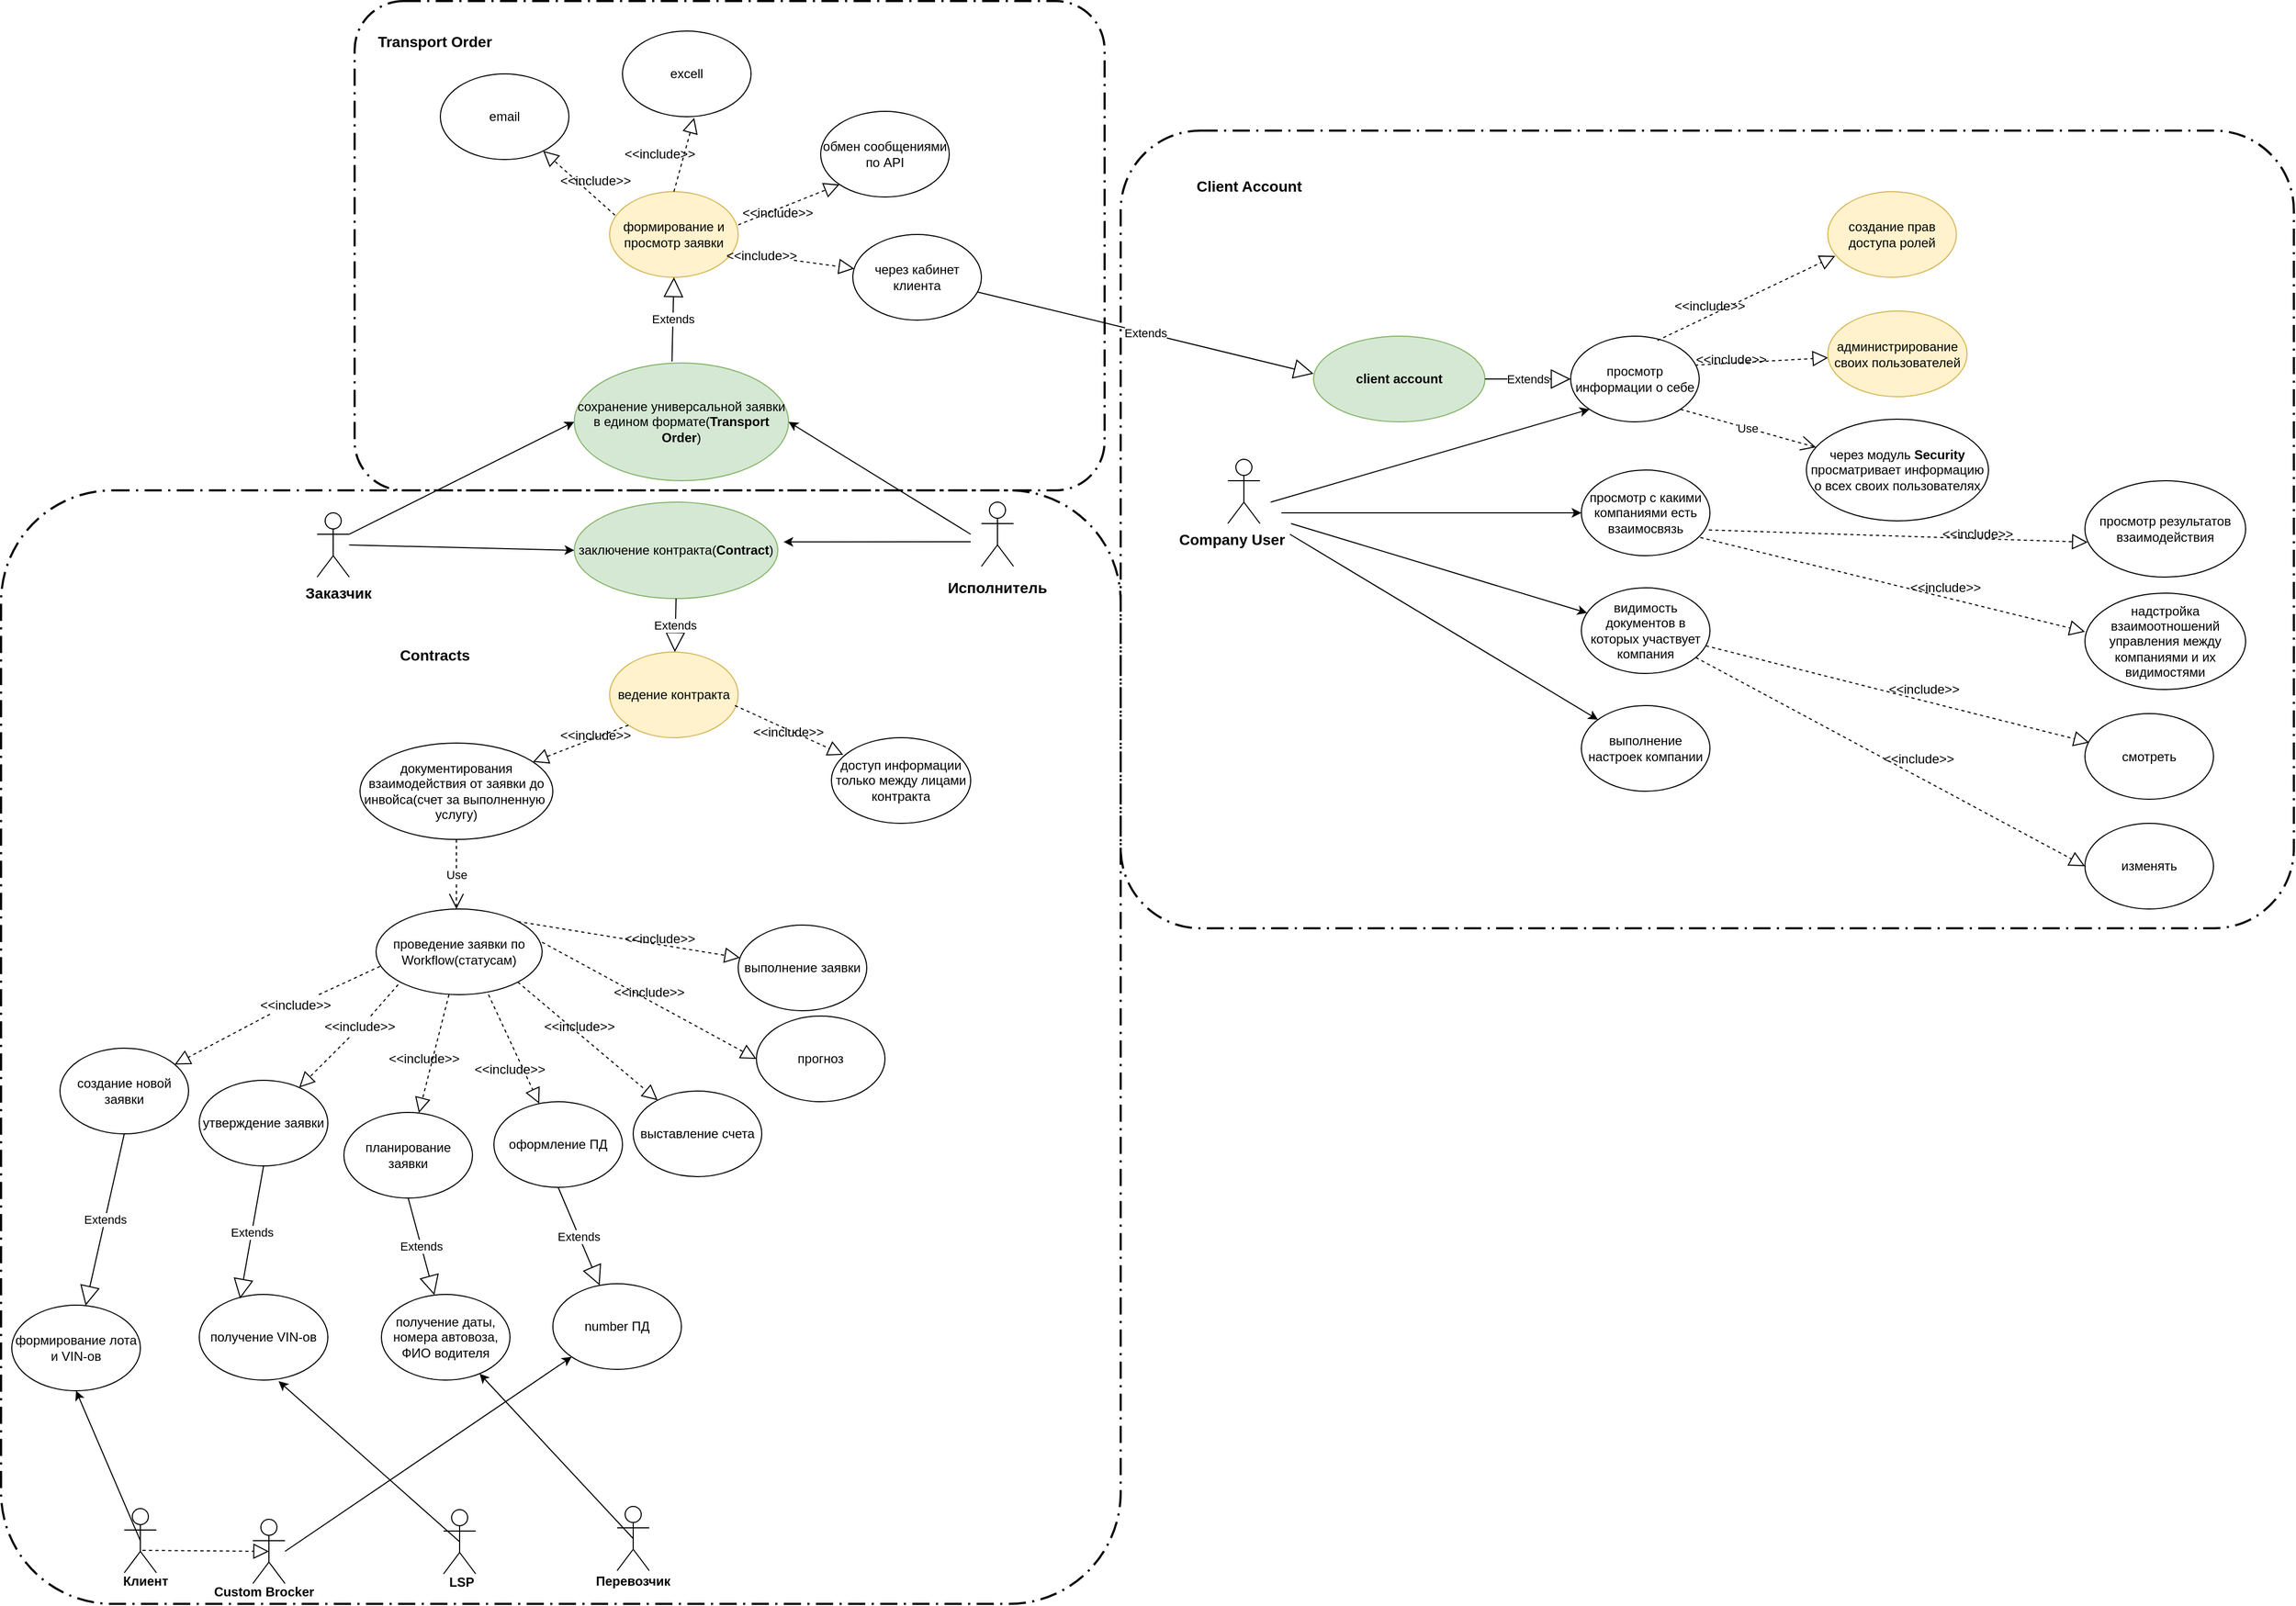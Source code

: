 <mxfile pages="1" version="11.2.8" type="github"><diagram id="C6Fg2NXUSFVUygiS9ZsN" name="Page-1"><mxGraphModel dx="2489" dy="1963" grid="1" gridSize="10" guides="1" tooltips="1" connect="1" arrows="1" fold="1" page="1" pageScale="1" pageWidth="827" pageHeight="1169" math="0" shadow="0"><root><mxCell id="0"/><mxCell id="1" parent="0"/><mxCell id="0U8aigHpky5K89LQjDXN-1" value="Actor" style="shape=umlActor;verticalLabelPosition=bottom;labelBackgroundColor=#ffffff;verticalAlign=top;html=1;outlineConnect=0;noLabel=1;" parent="1" vertex="1"><mxGeometry x="80" y="140" width="30" height="60" as="geometry"/></mxCell><mxCell id="0U8aigHpky5K89LQjDXN-2" value="Actor" style="shape=umlActor;verticalLabelPosition=bottom;labelBackgroundColor=#ffffff;verticalAlign=top;html=1;outlineConnect=0;noLabel=1;" parent="1" vertex="1"><mxGeometry x="700" y="130" width="30" height="60" as="geometry"/></mxCell><mxCell id="0U8aigHpky5K89LQjDXN-4" value="&lt;b&gt;&lt;font style=&quot;font-size: 14px&quot;&gt;Заказчик&lt;/font&gt;&lt;/b&gt;" style="text;html=1;strokeColor=none;fillColor=none;align=center;verticalAlign=middle;whiteSpace=wrap;rounded=0;" parent="1" vertex="1"><mxGeometry x="80" y="205" width="40" height="20" as="geometry"/></mxCell><mxCell id="0U8aigHpky5K89LQjDXN-5" value="&lt;font style=&quot;font-size: 14px&quot;&gt;&lt;b&gt;Исполнитель&lt;/b&gt;&lt;/font&gt;" style="text;html=1;strokeColor=none;fillColor=none;align=center;verticalAlign=middle;whiteSpace=wrap;rounded=0;" parent="1" vertex="1"><mxGeometry x="695" y="200" width="40" height="20" as="geometry"/></mxCell><mxCell id="0U8aigHpky5K89LQjDXN-6" value="заключение контракта(&lt;b&gt;Contract&lt;/b&gt;)" style="ellipse;whiteSpace=wrap;html=1;fillColor=#d5e8d4;strokeColor=#82b366;" parent="1" vertex="1"><mxGeometry x="320" y="130" width="190" height="90" as="geometry"/></mxCell><mxCell id="0U8aigHpky5K89LQjDXN-7" value="" style="endArrow=classic;html=1;entryX=0;entryY=0.5;entryDx=0;entryDy=0;" parent="1" target="0U8aigHpky5K89LQjDXN-6" edge="1"><mxGeometry width="50" height="50" relative="1" as="geometry"><mxPoint x="110" y="170" as="sourcePoint"/><mxPoint x="290" y="150" as="targetPoint"/></mxGeometry></mxCell><mxCell id="0U8aigHpky5K89LQjDXN-8" value="" style="endArrow=classic;html=1;entryX=1.028;entryY=0.413;entryDx=0;entryDy=0;entryPerimeter=0;" parent="1" target="0U8aigHpky5K89LQjDXN-6" edge="1"><mxGeometry width="50" height="50" relative="1" as="geometry"><mxPoint x="690" y="167" as="sourcePoint"/><mxPoint x="580" y="140" as="targetPoint"/></mxGeometry></mxCell><mxCell id="0U8aigHpky5K89LQjDXN-9" value="ведение контракта" style="ellipse;whiteSpace=wrap;html=1;fillColor=#fff2cc;strokeColor=#d6b656;" parent="1" vertex="1"><mxGeometry x="353" y="270" width="120" height="80" as="geometry"/></mxCell><mxCell id="0U8aigHpky5K89LQjDXN-11" value="документирования взаимодействия от заявки до инвойса(счет за выполненную&amp;nbsp; услугу)" style="ellipse;whiteSpace=wrap;html=1;" parent="1" vertex="1"><mxGeometry x="120" y="355" width="180" height="90" as="geometry"/></mxCell><mxCell id="0U8aigHpky5K89LQjDXN-14" value="доступ информации только между лицами контракта" style="ellipse;whiteSpace=wrap;html=1;" parent="1" vertex="1"><mxGeometry x="560" y="350" width="130" height="80" as="geometry"/></mxCell><mxCell id="0U8aigHpky5K89LQjDXN-16" value="" style="endArrow=classic;html=1;exitX=1;exitY=0.333;exitDx=0;exitDy=0;exitPerimeter=0;entryX=0;entryY=0.5;entryDx=0;entryDy=0;" parent="1" source="0U8aigHpky5K89LQjDXN-1" target="0U8aigHpky5K89LQjDXN-17" edge="1"><mxGeometry width="50" height="50" relative="1" as="geometry"><mxPoint x="230" y="100" as="sourcePoint"/><mxPoint x="280" y="50" as="targetPoint"/></mxGeometry></mxCell><mxCell id="0U8aigHpky5K89LQjDXN-17" value="сохранение универсальной заявки в едином формате(&lt;b&gt;Transport Order&lt;/b&gt;)" style="ellipse;whiteSpace=wrap;html=1;fillColor=#d5e8d4;strokeColor=#82b366;" parent="1" vertex="1"><mxGeometry x="320" width="200" height="110" as="geometry"/></mxCell><mxCell id="0U8aigHpky5K89LQjDXN-19" value="" style="endArrow=classic;html=1;entryX=1;entryY=0.5;entryDx=0;entryDy=0;" parent="1" target="0U8aigHpky5K89LQjDXN-17" edge="1"><mxGeometry width="50" height="50" relative="1" as="geometry"><mxPoint x="690" y="160" as="sourcePoint"/><mxPoint x="510" y="80" as="targetPoint"/></mxGeometry></mxCell><mxCell id="0U8aigHpky5K89LQjDXN-21" value="формирование и просмотр заявки" style="ellipse;whiteSpace=wrap;html=1;fillColor=#fff2cc;strokeColor=#d6b656;" parent="1" vertex="1"><mxGeometry x="353" y="-160" width="120" height="80" as="geometry"/></mxCell><mxCell id="0U8aigHpky5K89LQjDXN-25" value="email" style="ellipse;whiteSpace=wrap;html=1;" parent="1" vertex="1"><mxGeometry x="195" y="-270" width="120" height="80" as="geometry"/></mxCell><mxCell id="0U8aigHpky5K89LQjDXN-26" value="excell" style="ellipse;whiteSpace=wrap;html=1;" parent="1" vertex="1"><mxGeometry x="365" y="-310" width="120" height="80" as="geometry"/></mxCell><mxCell id="0U8aigHpky5K89LQjDXN-27" value="обмен сообщениями по API" style="ellipse;whiteSpace=wrap;html=1;" parent="1" vertex="1"><mxGeometry x="550" y="-235" width="120" height="80" as="geometry"/></mxCell><mxCell id="0U8aigHpky5K89LQjDXN-31" value="&amp;lt;&amp;lt;include&amp;gt;&amp;gt;" style="text;html=1;strokeColor=none;fillColor=none;align=center;verticalAlign=middle;whiteSpace=wrap;rounded=0;" parent="1" vertex="1"><mxGeometry x="320" y="-180" width="40" height="20" as="geometry"/></mxCell><mxCell id="0U8aigHpky5K89LQjDXN-32" value="&amp;lt;&amp;lt;include&amp;gt;&amp;gt;" style="text;html=1;strokeColor=none;fillColor=none;align=center;verticalAlign=middle;whiteSpace=wrap;rounded=0;" parent="1" vertex="1"><mxGeometry x="490" y="-150" width="40" height="20" as="geometry"/></mxCell><mxCell id="0U8aigHpky5K89LQjDXN-30" value="&amp;lt;&amp;lt;include&amp;gt;&amp;gt;" style="text;html=1;strokeColor=none;fillColor=none;align=center;verticalAlign=middle;whiteSpace=wrap;rounded=0;" parent="1" vertex="1"><mxGeometry x="380" y="-205" width="40" height="20" as="geometry"/></mxCell><mxCell id="0U8aigHpky5K89LQjDXN-34" value="&amp;lt;&amp;lt;include&amp;gt;&amp;gt;" style="text;html=1;strokeColor=none;fillColor=none;align=center;verticalAlign=middle;whiteSpace=wrap;rounded=0;" parent="1" vertex="1"><mxGeometry x="320" y="337.5" width="40" height="20" as="geometry"/></mxCell><mxCell id="0U8aigHpky5K89LQjDXN-35" value="&amp;lt;&amp;lt;include&amp;gt;&amp;gt;" style="text;html=1;strokeColor=none;fillColor=none;align=center;verticalAlign=middle;whiteSpace=wrap;rounded=0;" parent="1" vertex="1"><mxGeometry x="500" y="335" width="40" height="20" as="geometry"/></mxCell><mxCell id="0U8aigHpky5K89LQjDXN-48" value="&lt;span style=&quot;white-space: normal&quot;&gt;проведение заявки по Workflow(статусам)&lt;/span&gt;" style="ellipse;whiteSpace=wrap;html=1;" parent="1" vertex="1"><mxGeometry x="135" y="510" width="155" height="80" as="geometry"/></mxCell><mxCell id="0U8aigHpky5K89LQjDXN-61" value="Use" style="endArrow=open;endSize=12;dashed=1;html=1;exitX=0.5;exitY=1;exitDx=0;exitDy=0;" parent="1" source="0U8aigHpky5K89LQjDXN-11" edge="1"><mxGeometry width="160" relative="1" as="geometry"><mxPoint x="390" y="690" as="sourcePoint"/><mxPoint x="210" y="510" as="targetPoint"/></mxGeometry></mxCell><mxCell id="0U8aigHpky5K89LQjDXN-69" value="" style="endArrow=block;dashed=1;endFill=0;endSize=12;html=1;exitX=0.975;exitY=0.625;exitDx=0;exitDy=0;exitPerimeter=0;entryX=0.085;entryY=0.2;entryDx=0;entryDy=0;entryPerimeter=0;" parent="1" source="0U8aigHpky5K89LQjDXN-9" target="0U8aigHpky5K89LQjDXN-14" edge="1"><mxGeometry width="160" relative="1" as="geometry"><mxPoint x="450" y="370" as="sourcePoint"/><mxPoint x="550" y="380" as="targetPoint"/></mxGeometry></mxCell><mxCell id="0U8aigHpky5K89LQjDXN-71" value="" style="endArrow=block;dashed=1;endFill=0;endSize=12;html=1;exitX=0;exitY=1;exitDx=0;exitDy=0;" parent="1" source="0U8aigHpky5K89LQjDXN-9" target="0U8aigHpky5K89LQjDXN-11" edge="1"><mxGeometry width="160" relative="1" as="geometry"><mxPoint x="230" y="340" as="sourcePoint"/><mxPoint x="390" y="340" as="targetPoint"/></mxGeometry></mxCell><mxCell id="0U8aigHpky5K89LQjDXN-75" value="Extends" style="endArrow=block;endSize=16;endFill=0;html=1;exitX=0.456;exitY=-0.012;exitDx=0;exitDy=0;exitPerimeter=0;entryX=0.5;entryY=1;entryDx=0;entryDy=0;" parent="1" source="0U8aigHpky5K89LQjDXN-17" target="0U8aigHpky5K89LQjDXN-21" edge="1"><mxGeometry width="160" relative="1" as="geometry"><mxPoint x="430" y="-20" as="sourcePoint"/><mxPoint x="590" y="-20" as="targetPoint"/></mxGeometry></mxCell><mxCell id="0U8aigHpky5K89LQjDXN-76" value="Extends" style="endArrow=block;endSize=16;endFill=0;html=1;exitX=0.5;exitY=1;exitDx=0;exitDy=0;" parent="1" source="0U8aigHpky5K89LQjDXN-6" target="0U8aigHpky5K89LQjDXN-9" edge="1"><mxGeometry width="160" relative="1" as="geometry"><mxPoint x="480" y="250" as="sourcePoint"/><mxPoint x="640" y="250" as="targetPoint"/></mxGeometry></mxCell><mxCell id="0U8aigHpky5K89LQjDXN-77" value="" style="endArrow=block;dashed=1;endFill=0;endSize=12;html=1;exitX=1;exitY=0.388;exitDx=0;exitDy=0;exitPerimeter=0;entryX=0;entryY=1;entryDx=0;entryDy=0;" parent="1" source="0U8aigHpky5K89LQjDXN-21" target="0U8aigHpky5K89LQjDXN-27" edge="1"><mxGeometry width="160" relative="1" as="geometry"><mxPoint x="550" y="-80" as="sourcePoint"/><mxPoint x="710" y="-80" as="targetPoint"/></mxGeometry></mxCell><mxCell id="0U8aigHpky5K89LQjDXN-78" value="" style="endArrow=block;dashed=1;endFill=0;endSize=12;html=1;exitX=0.5;exitY=0;exitDx=0;exitDy=0;entryX=0.558;entryY=1.013;entryDx=0;entryDy=0;entryPerimeter=0;" parent="1" source="0U8aigHpky5K89LQjDXN-21" target="0U8aigHpky5K89LQjDXN-26" edge="1"><mxGeometry width="160" relative="1" as="geometry"><mxPoint x="460" y="-190" as="sourcePoint"/><mxPoint x="620" y="-190" as="targetPoint"/></mxGeometry></mxCell><mxCell id="0U8aigHpky5K89LQjDXN-84" value="планирование заявки" style="ellipse;whiteSpace=wrap;html=1;" parent="1" vertex="1"><mxGeometry x="105" y="700" width="120" height="80" as="geometry"/></mxCell><mxCell id="0U8aigHpky5K89LQjDXN-86" value="утверждение заявки" style="ellipse;whiteSpace=wrap;html=1;" parent="1" vertex="1"><mxGeometry x="-30" y="670" width="120" height="80" as="geometry"/></mxCell><mxCell id="0U8aigHpky5K89LQjDXN-87" value="оформление ПД" style="ellipse;whiteSpace=wrap;html=1;" parent="1" vertex="1"><mxGeometry x="245" y="690" width="120" height="80" as="geometry"/></mxCell><mxCell id="0U8aigHpky5K89LQjDXN-90" value="создание новой заявки" style="ellipse;whiteSpace=wrap;html=1;" parent="1" vertex="1"><mxGeometry x="-160" y="640" width="120" height="80" as="geometry"/></mxCell><mxCell id="0U8aigHpky5K89LQjDXN-92" value="выполнение заявки" style="ellipse;whiteSpace=wrap;html=1;" parent="1" vertex="1"><mxGeometry x="473" y="525" width="120" height="80" as="geometry"/></mxCell><mxCell id="0U8aigHpky5K89LQjDXN-94" value="Actor" style="shape=umlActor;verticalLabelPosition=bottom;labelBackgroundColor=#ffffff;verticalAlign=top;html=1;noLabel=1;" parent="1" vertex="1"><mxGeometry x="-100" y="1070" width="30" height="60" as="geometry"/></mxCell><mxCell id="0U8aigHpky5K89LQjDXN-95" value="Actor" style="shape=umlActor;verticalLabelPosition=bottom;labelBackgroundColor=#ffffff;verticalAlign=top;html=1;noLabel=1;" parent="1" vertex="1"><mxGeometry x="198" y="1071" width="30" height="60" as="geometry"/></mxCell><mxCell id="0U8aigHpky5K89LQjDXN-96" value="Actor" style="shape=umlActor;verticalLabelPosition=bottom;labelBackgroundColor=#ffffff;verticalAlign=top;html=1;noLabel=1;" parent="1" vertex="1"><mxGeometry x="360" y="1068" width="30" height="60" as="geometry"/></mxCell><mxCell id="0U8aigHpky5K89LQjDXN-97" value="&lt;b&gt;Клиент&lt;/b&gt;" style="text;html=1;strokeColor=none;fillColor=none;align=center;verticalAlign=middle;whiteSpace=wrap;rounded=0;" parent="1" vertex="1"><mxGeometry x="-130" y="1128" width="100" height="20" as="geometry"/></mxCell><mxCell id="0U8aigHpky5K89LQjDXN-98" value="&lt;b&gt;LSP&lt;/b&gt;" style="text;html=1;strokeColor=none;fillColor=none;align=center;verticalAlign=middle;whiteSpace=wrap;rounded=0;" parent="1" vertex="1"><mxGeometry x="190" y="1129" width="50" height="20" as="geometry"/></mxCell><mxCell id="0U8aigHpky5K89LQjDXN-99" value="&lt;b&gt;Перевозчик&lt;/b&gt;" style="text;html=1;strokeColor=none;fillColor=none;align=center;verticalAlign=middle;whiteSpace=wrap;rounded=0;" parent="1" vertex="1"><mxGeometry x="340" y="1128" width="70" height="20" as="geometry"/></mxCell><mxCell id="0U8aigHpky5K89LQjDXN-101" value="формирование лота и VIN-ов" style="ellipse;whiteSpace=wrap;html=1;" parent="1" vertex="1"><mxGeometry x="-205" y="880" width="120" height="80" as="geometry"/></mxCell><mxCell id="0U8aigHpky5K89LQjDXN-102" value="Extends" style="endArrow=block;endSize=16;endFill=0;html=1;exitX=0.5;exitY=1;exitDx=0;exitDy=0;" parent="1" source="0U8aigHpky5K89LQjDXN-90" target="0U8aigHpky5K89LQjDXN-101" edge="1"><mxGeometry width="160" relative="1" as="geometry"><mxPoint x="-180" y="900" as="sourcePoint"/><mxPoint x="-20" y="900" as="targetPoint"/></mxGeometry></mxCell><mxCell id="0U8aigHpky5K89LQjDXN-106" value="" style="endArrow=classic;html=1;entryX=0.5;entryY=1;entryDx=0;entryDy=0;exitX=0.5;exitY=0.5;exitDx=0;exitDy=0;exitPerimeter=0;" parent="1" source="0U8aigHpky5K89LQjDXN-94" target="0U8aigHpky5K89LQjDXN-101" edge="1"><mxGeometry width="50" height="50" relative="1" as="geometry"><mxPoint x="-100" y="1160" as="sourcePoint"/><mxPoint x="-150" y="1110" as="targetPoint"/></mxGeometry></mxCell><mxCell id="0U8aigHpky5K89LQjDXN-111" value="получение VIN-ов" style="ellipse;whiteSpace=wrap;html=1;" parent="1" vertex="1"><mxGeometry x="-30" y="870" width="120" height="80" as="geometry"/></mxCell><mxCell id="0U8aigHpky5K89LQjDXN-112" value="" style="endArrow=classic;html=1;entryX=0.617;entryY=1.013;entryDx=0;entryDy=0;entryPerimeter=0;exitX=0.5;exitY=0.5;exitDx=0;exitDy=0;exitPerimeter=0;" parent="1" source="0U8aigHpky5K89LQjDXN-95" target="0U8aigHpky5K89LQjDXN-111" edge="1"><mxGeometry width="50" height="50" relative="1" as="geometry"><mxPoint x="160" y="1130" as="sourcePoint"/><mxPoint x="50" y="1080" as="targetPoint"/></mxGeometry></mxCell><mxCell id="0U8aigHpky5K89LQjDXN-113" value="Extends" style="endArrow=block;endSize=16;endFill=0;html=1;exitX=0.5;exitY=1;exitDx=0;exitDy=0;entryX=0.317;entryY=0.05;entryDx=0;entryDy=0;entryPerimeter=0;" parent="1" source="0U8aigHpky5K89LQjDXN-86" target="0U8aigHpky5K89LQjDXN-111" edge="1"><mxGeometry width="160" relative="1" as="geometry"><mxPoint x="270" y="960" as="sourcePoint"/><mxPoint x="266.258" y="1079.009" as="targetPoint"/></mxGeometry></mxCell><mxCell id="0U8aigHpky5K89LQjDXN-114" value="получение даты, номера автовоза, ФИО водителя" style="ellipse;whiteSpace=wrap;html=1;" parent="1" vertex="1"><mxGeometry x="140" y="870" width="120" height="80" as="geometry"/></mxCell><mxCell id="0U8aigHpky5K89LQjDXN-115" value="Extends" style="endArrow=block;endSize=16;endFill=0;html=1;exitX=0.5;exitY=1;exitDx=0;exitDy=0;" parent="1" source="0U8aigHpky5K89LQjDXN-84" target="0U8aigHpky5K89LQjDXN-114" edge="1"><mxGeometry width="160" relative="1" as="geometry"><mxPoint x="150" y="910" as="sourcePoint"/><mxPoint x="310" y="910" as="targetPoint"/></mxGeometry></mxCell><mxCell id="0U8aigHpky5K89LQjDXN-116" value="" style="endArrow=classic;html=1;exitX=0.5;exitY=0.5;exitDx=0;exitDy=0;exitPerimeter=0;" parent="1" source="0U8aigHpky5K89LQjDXN-96" target="0U8aigHpky5K89LQjDXN-114" edge="1"><mxGeometry width="50" height="50" relative="1" as="geometry"><mxPoint x="350" y="1170" as="sourcePoint"/><mxPoint x="290" y="1110" as="targetPoint"/></mxGeometry></mxCell><mxCell id="0U8aigHpky5K89LQjDXN-117" value="Actor" style="shape=umlActor;verticalLabelPosition=bottom;labelBackgroundColor=#ffffff;verticalAlign=top;html=1;noLabel=1;" parent="1" vertex="1"><mxGeometry x="20" y="1080" width="30" height="60" as="geometry"/></mxCell><mxCell id="0U8aigHpky5K89LQjDXN-136" value="&lt;b&gt;Custom Brocker&lt;/b&gt;" style="text;html=1;strokeColor=none;fillColor=none;align=center;verticalAlign=middle;whiteSpace=wrap;rounded=0;" parent="1" vertex="1"><mxGeometry x="-23.5" y="1138" width="107" height="20" as="geometry"/></mxCell><mxCell id="0U8aigHpky5K89LQjDXN-137" value="number ПД" style="ellipse;whiteSpace=wrap;html=1;" parent="1" vertex="1"><mxGeometry x="300" y="860" width="120" height="80" as="geometry"/></mxCell><mxCell id="0U8aigHpky5K89LQjDXN-138" value="Extends" style="endArrow=block;endSize=16;endFill=0;html=1;exitX=0.5;exitY=1;exitDx=0;exitDy=0;" parent="1" source="0U8aigHpky5K89LQjDXN-87" target="0U8aigHpky5K89LQjDXN-137" edge="1"><mxGeometry width="160" relative="1" as="geometry"><mxPoint x="145" y="840" as="sourcePoint"/><mxPoint x="201.026" y="952.053" as="targetPoint"/></mxGeometry></mxCell><mxCell id="0U8aigHpky5K89LQjDXN-139" value="" style="endArrow=classic;html=1;entryX=0;entryY=1;entryDx=0;entryDy=0;" parent="1" target="0U8aigHpky5K89LQjDXN-137" edge="1"><mxGeometry width="50" height="50" relative="1" as="geometry"><mxPoint x="50" y="1110" as="sourcePoint"/><mxPoint x="320" y="1010" as="targetPoint"/></mxGeometry></mxCell><mxCell id="0U8aigHpky5K89LQjDXN-140" value="" style="endArrow=block;dashed=1;endFill=0;endSize=12;html=1;exitX=0.2;exitY=0.913;exitDx=0;exitDy=0;exitPerimeter=0;" parent="1" source="0U8aigHpky5K89LQjDXN-149" target="0U8aigHpky5K89LQjDXN-90" edge="1"><mxGeometry width="160" relative="1" as="geometry"><mxPoint x="10" y="680" as="sourcePoint"/><mxPoint x="170" y="680" as="targetPoint"/></mxGeometry></mxCell><mxCell id="0U8aigHpky5K89LQjDXN-141" value="" style="endArrow=block;dashed=1;endFill=0;endSize=12;html=1;" parent="1" source="0U8aigHpky5K89LQjDXN-148" target="0U8aigHpky5K89LQjDXN-86" edge="1"><mxGeometry width="160" relative="1" as="geometry"><mxPoint x="30" y="700" as="sourcePoint"/><mxPoint x="190" y="700" as="targetPoint"/></mxGeometry></mxCell><mxCell id="0U8aigHpky5K89LQjDXN-142" value="" style="endArrow=block;dashed=1;endFill=0;endSize=12;html=1;exitX=0.439;exitY=1;exitDx=0;exitDy=0;exitPerimeter=0;" parent="1" source="0U8aigHpky5K89LQjDXN-48" target="0U8aigHpky5K89LQjDXN-84" edge="1"><mxGeometry width="160" relative="1" as="geometry"><mxPoint x="180" y="710" as="sourcePoint"/><mxPoint x="340" y="710" as="targetPoint"/></mxGeometry></mxCell><mxCell id="0U8aigHpky5K89LQjDXN-143" value="" style="endArrow=block;dashed=1;endFill=0;endSize=12;html=1;exitX=0.677;exitY=1;exitDx=0;exitDy=0;exitPerimeter=0;" parent="1" source="0U8aigHpky5K89LQjDXN-48" target="0U8aigHpky5K89LQjDXN-87" edge="1"><mxGeometry width="160" relative="1" as="geometry"><mxPoint x="220" y="710" as="sourcePoint"/><mxPoint x="380" y="710" as="targetPoint"/></mxGeometry></mxCell><mxCell id="0U8aigHpky5K89LQjDXN-144" value="" style="endArrow=block;dashed=1;endFill=0;endSize=12;html=1;exitX=1;exitY=0;exitDx=0;exitDy=0;" parent="1" source="0U8aigHpky5K89LQjDXN-48" target="0U8aigHpky5K89LQjDXN-92" edge="1"><mxGeometry width="160" relative="1" as="geometry"><mxPoint x="310" y="710" as="sourcePoint"/><mxPoint x="470" y="710" as="targetPoint"/></mxGeometry></mxCell><mxCell id="0U8aigHpky5K89LQjDXN-145" value="&amp;lt;&amp;lt;include&amp;gt;&amp;gt;" style="text;html=1;strokeColor=none;fillColor=none;align=center;verticalAlign=middle;whiteSpace=wrap;rounded=0;" parent="1" vertex="1"><mxGeometry x="160" y="640" width="40" height="20" as="geometry"/></mxCell><mxCell id="0U8aigHpky5K89LQjDXN-147" value="&amp;lt;&amp;lt;include&amp;gt;&amp;gt;" style="text;html=1;strokeColor=none;fillColor=none;align=center;verticalAlign=middle;whiteSpace=wrap;rounded=0;" parent="1" vertex="1"><mxGeometry x="305" y="610" width="40" height="20" as="geometry"/></mxCell><mxCell id="0U8aigHpky5K89LQjDXN-151" value="" style="endArrow=block;dashed=1;endFill=0;endSize=12;html=1;exitX=0.042;exitY=0.275;exitDx=0;exitDy=0;entryX=0.8;entryY=0.9;entryDx=0;entryDy=0;entryPerimeter=0;exitPerimeter=0;" parent="1" source="0U8aigHpky5K89LQjDXN-21" target="0U8aigHpky5K89LQjDXN-25" edge="1"><mxGeometry width="160" relative="1" as="geometry"><mxPoint x="220" y="-90" as="sourcePoint"/><mxPoint x="238.96" y="-158.96" as="targetPoint"/></mxGeometry></mxCell><mxCell id="EOPdCmbUBt__XyWSiRzv-1" value="" style="rounded=1;arcSize=10;dashed=1;strokeColor=#000000;fillColor=none;gradientColor=none;dashPattern=8 3 1 3;strokeWidth=2;" parent="1" vertex="1"><mxGeometry x="115" y="-338" width="700" height="457" as="geometry"/></mxCell><mxCell id="EOPdCmbUBt__XyWSiRzv-2" value="через кабинет клиента" style="ellipse;whiteSpace=wrap;html=1;" parent="1" vertex="1"><mxGeometry x="580" y="-120" width="120" height="80" as="geometry"/></mxCell><mxCell id="EOPdCmbUBt__XyWSiRzv-4" value="" style="endArrow=block;dashed=1;endFill=0;endSize=12;html=1;" parent="1" source="EOPdCmbUBt__XyWSiRzv-9" target="EOPdCmbUBt__XyWSiRzv-2" edge="1"><mxGeometry width="160" relative="1" as="geometry"><mxPoint x="310" y="-110" as="sourcePoint"/><mxPoint x="242.96" y="-170" as="targetPoint"/></mxGeometry></mxCell><mxCell id="EOPdCmbUBt__XyWSiRzv-12" style="edgeStyle=orthogonalEdgeStyle;rounded=0;orthogonalLoop=1;jettySize=auto;html=1;exitX=0.5;exitY=1;exitDx=0;exitDy=0;" parent="1" edge="1"><mxGeometry relative="1" as="geometry"><mxPoint x="295" y="-103" as="sourcePoint"/><mxPoint x="295" y="-103" as="targetPoint"/></mxGeometry></mxCell><mxCell id="EOPdCmbUBt__XyWSiRzv-16" style="edgeStyle=orthogonalEdgeStyle;rounded=0;orthogonalLoop=1;jettySize=auto;html=1;exitX=0.5;exitY=1;exitDx=0;exitDy=0;" parent="1" source="EOPdCmbUBt__XyWSiRzv-9" target="EOPdCmbUBt__XyWSiRzv-9" edge="1"><mxGeometry relative="1" as="geometry"/></mxCell><mxCell id="EOPdCmbUBt__XyWSiRzv-9" value="&amp;lt;&amp;lt;include&amp;gt;&amp;gt;" style="text;html=1;strokeColor=none;fillColor=none;align=center;verticalAlign=middle;whiteSpace=wrap;rounded=0;" parent="1" vertex="1"><mxGeometry x="465" y="-110" width="60" height="20" as="geometry"/></mxCell><mxCell id="EOPdCmbUBt__XyWSiRzv-22" value="Extends" style="endArrow=block;endSize=16;endFill=0;html=1;" parent="1" source="EOPdCmbUBt__XyWSiRzv-2" edge="1"><mxGeometry width="160" relative="1" as="geometry"><mxPoint x="860" y="-30" as="sourcePoint"/><mxPoint x="1010" y="10" as="targetPoint"/></mxGeometry></mxCell><mxCell id="EOPdCmbUBt__XyWSiRzv-23" value="&lt;b&gt;&lt;font style=&quot;font-size: 14px&quot;&gt;Transport Order&lt;/font&gt;&lt;/b&gt;" style="text;html=1;strokeColor=none;fillColor=none;align=center;verticalAlign=middle;whiteSpace=wrap;rounded=0;" parent="1" vertex="1"><mxGeometry x="120" y="-310" width="140" height="20" as="geometry"/></mxCell><mxCell id="EOPdCmbUBt__XyWSiRzv-27" style="edgeStyle=orthogonalEdgeStyle;rounded=0;orthogonalLoop=1;jettySize=auto;html=1;exitX=0.5;exitY=1;exitDx=0;exitDy=0;" parent="1" edge="1"><mxGeometry relative="1" as="geometry"><mxPoint x="100" y="226" as="sourcePoint"/><mxPoint x="100" y="226" as="targetPoint"/></mxGeometry></mxCell><mxCell id="EOPdCmbUBt__XyWSiRzv-30" value="&lt;b&gt;&lt;font style=&quot;font-size: 12px&quot;&gt;client account&lt;/font&gt;&lt;/b&gt;" style="ellipse;whiteSpace=wrap;html=1;fillColor=#d5e8d4;strokeColor=#82b366;" parent="1" vertex="1"><mxGeometry x="1010" y="-25" width="160" height="80" as="geometry"/></mxCell><mxCell id="EOPdCmbUBt__XyWSiRzv-31" value="Actor" style="shape=umlActor;verticalLabelPosition=bottom;labelBackgroundColor=#ffffff;verticalAlign=top;html=1;outlineConnect=0;noLabel=1;" parent="1" vertex="1"><mxGeometry x="930" y="90" width="30" height="60" as="geometry"/></mxCell><mxCell id="EOPdCmbUBt__XyWSiRzv-32" value="&lt;b&gt;&lt;font style=&quot;font-size: 14px&quot;&gt;Company User&lt;/font&gt;&lt;/b&gt;" style="text;html=1;strokeColor=none;fillColor=none;align=center;verticalAlign=middle;whiteSpace=wrap;rounded=0;" parent="1" vertex="1"><mxGeometry x="880" y="155" width="108" height="20" as="geometry"/></mxCell><mxCell id="EOPdCmbUBt__XyWSiRzv-34" value="" style="endArrow=classic;html=1;entryX=0;entryY=1;entryDx=0;entryDy=0;" parent="1" target="EOPdCmbUBt__XyWSiRzv-35" edge="1"><mxGeometry width="50" height="50" relative="1" as="geometry"><mxPoint x="970" y="130" as="sourcePoint"/><mxPoint x="1180" y="100" as="targetPoint"/></mxGeometry></mxCell><mxCell id="EOPdCmbUBt__XyWSiRzv-35" value="просмотр информации о себе" style="ellipse;whiteSpace=wrap;html=1;" parent="1" vertex="1"><mxGeometry x="1250" y="-25" width="120" height="80" as="geometry"/></mxCell><mxCell id="EOPdCmbUBt__XyWSiRzv-36" value="Extends" style="endArrow=block;endSize=16;endFill=0;html=1;exitX=1;exitY=0.5;exitDx=0;exitDy=0;" parent="1" source="EOPdCmbUBt__XyWSiRzv-30" target="EOPdCmbUBt__XyWSiRzv-35" edge="1"><mxGeometry width="160" relative="1" as="geometry"><mxPoint x="1050" y="-130" as="sourcePoint"/><mxPoint x="1363.635" y="-53.71" as="targetPoint"/></mxGeometry></mxCell><mxCell id="EOPdCmbUBt__XyWSiRzv-37" value="" style="endArrow=classic;html=1;" parent="1" target="EOPdCmbUBt__XyWSiRzv-38" edge="1"><mxGeometry width="50" height="50" relative="1" as="geometry"><mxPoint x="980" y="140" as="sourcePoint"/><mxPoint x="1190" y="150" as="targetPoint"/></mxGeometry></mxCell><mxCell id="EOPdCmbUBt__XyWSiRzv-38" value="просмотр с какими компаниями есть взаимосвязь" style="ellipse;whiteSpace=wrap;html=1;" parent="1" vertex="1"><mxGeometry x="1260" y="100" width="120" height="80" as="geometry"/></mxCell><mxCell id="EOPdCmbUBt__XyWSiRzv-39" value="видимость документов в которых участвует компания" style="ellipse;whiteSpace=wrap;html=1;" parent="1" vertex="1"><mxGeometry x="1260" y="210" width="120" height="80" as="geometry"/></mxCell><mxCell id="EOPdCmbUBt__XyWSiRzv-40" value="" style="endArrow=classic;html=1;" parent="1" target="EOPdCmbUBt__XyWSiRzv-39" edge="1"><mxGeometry width="50" height="50" relative="1" as="geometry"><mxPoint x="989" y="150" as="sourcePoint"/><mxPoint x="1150" y="220" as="targetPoint"/></mxGeometry></mxCell><mxCell id="EOPdCmbUBt__XyWSiRzv-41" value="выполнение настроек компании" style="ellipse;whiteSpace=wrap;html=1;" parent="1" vertex="1"><mxGeometry x="1260" y="320" width="120" height="80" as="geometry"/></mxCell><mxCell id="EOPdCmbUBt__XyWSiRzv-42" value="" style="endArrow=classic;html=1;exitX=1;exitY=0.25;exitDx=0;exitDy=0;" parent="1" source="EOPdCmbUBt__XyWSiRzv-32" target="EOPdCmbUBt__XyWSiRzv-41" edge="1"><mxGeometry width="50" height="50" relative="1" as="geometry"><mxPoint x="1110" y="330" as="sourcePoint"/><mxPoint x="1160" y="280" as="targetPoint"/></mxGeometry></mxCell><mxCell id="EOPdCmbUBt__XyWSiRzv-43" value="" style="endArrow=block;dashed=1;endFill=0;endSize=12;html=1;exitX=0.675;exitY=0.05;exitDx=0;exitDy=0;entryX=0.058;entryY=0.75;entryDx=0;entryDy=0;entryPerimeter=0;exitPerimeter=0;" parent="1" source="EOPdCmbUBt__XyWSiRzv-35" target="EOPdCmbUBt__XyWSiRzv-46" edge="1"><mxGeometry width="160" relative="1" as="geometry"><mxPoint x="1390" y="-90" as="sourcePoint"/><mxPoint x="1440" y="-90" as="targetPoint"/></mxGeometry></mxCell><mxCell id="EOPdCmbUBt__XyWSiRzv-44" value="" style="endArrow=block;dashed=1;endFill=0;endSize=12;html=1;exitX=0.967;exitY=0.338;exitDx=0;exitDy=0;exitPerimeter=0;" parent="1" source="EOPdCmbUBt__XyWSiRzv-35" target="EOPdCmbUBt__XyWSiRzv-49" edge="1"><mxGeometry width="160" relative="1" as="geometry"><mxPoint x="1460" y="-20" as="sourcePoint"/><mxPoint x="1500" y="-10" as="targetPoint"/></mxGeometry></mxCell><mxCell id="EOPdCmbUBt__XyWSiRzv-46" value="создание прав доступа ролей" style="ellipse;whiteSpace=wrap;html=1;fillColor=#fff2cc;strokeColor=#d6b656;" parent="1" vertex="1"><mxGeometry x="1490" y="-160" width="120" height="80" as="geometry"/></mxCell><mxCell id="EOPdCmbUBt__XyWSiRzv-49" value="администрирование своих пользователей" style="ellipse;whiteSpace=wrap;html=1;fillColor=#fff2cc;strokeColor=#d6b656;" parent="1" vertex="1"><mxGeometry x="1490" y="-48.5" width="130" height="80" as="geometry"/></mxCell><mxCell id="EOPdCmbUBt__XyWSiRzv-50" value="через модуль &lt;b&gt;Security &lt;/b&gt;просматривает информацию о всех своих пользователях" style="ellipse;whiteSpace=wrap;html=1;" parent="1" vertex="1"><mxGeometry x="1470" y="52.5" width="170" height="95" as="geometry"/></mxCell><mxCell id="EOPdCmbUBt__XyWSiRzv-51" value="&amp;lt;&amp;lt;include&amp;gt;&amp;gt;" style="text;html=1;strokeColor=none;fillColor=none;align=center;verticalAlign=middle;whiteSpace=wrap;rounded=0;" parent="1" vertex="1"><mxGeometry x="1360" y="-63.5" width="40" height="20" as="geometry"/></mxCell><mxCell id="EOPdCmbUBt__XyWSiRzv-52" value="&amp;lt;&amp;lt;include&amp;gt;&amp;gt;" style="text;html=1;strokeColor=none;fillColor=none;align=center;verticalAlign=middle;whiteSpace=wrap;rounded=0;" parent="1" vertex="1"><mxGeometry x="1380" y="-13.5" width="40" height="20" as="geometry"/></mxCell><mxCell id="EOPdCmbUBt__XyWSiRzv-58" value="Use" style="endArrow=open;endSize=12;dashed=1;html=1;exitX=1;exitY=1;exitDx=0;exitDy=0;" parent="1" source="EOPdCmbUBt__XyWSiRzv-35" target="EOPdCmbUBt__XyWSiRzv-50" edge="1"><mxGeometry width="160" relative="1" as="geometry"><mxPoint x="1400" y="70" as="sourcePoint"/><mxPoint x="1560" y="70" as="targetPoint"/></mxGeometry></mxCell><mxCell id="EOPdCmbUBt__XyWSiRzv-60" value="" style="endArrow=block;dashed=1;endFill=0;endSize=12;html=1;exitX=0.992;exitY=0.7;exitDx=0;exitDy=0;exitPerimeter=0;entryX=0.017;entryY=0.638;entryDx=0;entryDy=0;entryPerimeter=0;" parent="1" source="EOPdCmbUBt__XyWSiRzv-38" target="EOPdCmbUBt__XyWSiRzv-62" edge="1"><mxGeometry width="160" relative="1" as="geometry"><mxPoint x="1480" y="220" as="sourcePoint"/><mxPoint x="1700" y="180" as="targetPoint"/></mxGeometry></mxCell><mxCell id="EOPdCmbUBt__XyWSiRzv-61" value="" style="endArrow=block;dashed=1;endFill=0;endSize=12;html=1;exitX=0.925;exitY=0.788;exitDx=0;exitDy=0;exitPerimeter=0;entryX=0;entryY=0.4;entryDx=0;entryDy=0;entryPerimeter=0;" parent="1" source="EOPdCmbUBt__XyWSiRzv-38" target="EOPdCmbUBt__XyWSiRzv-63" edge="1"><mxGeometry width="160" relative="1" as="geometry"><mxPoint x="1570" y="270" as="sourcePoint"/><mxPoint x="1690" y="240" as="targetPoint"/></mxGeometry></mxCell><mxCell id="EOPdCmbUBt__XyWSiRzv-62" value="просмотр результатов взаимодействия" style="ellipse;whiteSpace=wrap;html=1;" parent="1" vertex="1"><mxGeometry x="1730" y="110" width="150" height="90" as="geometry"/></mxCell><mxCell id="EOPdCmbUBt__XyWSiRzv-63" value="надстройка взаимоотношений управления между компаниями и их видимостями" style="ellipse;whiteSpace=wrap;html=1;" parent="1" vertex="1"><mxGeometry x="1730" y="215" width="150" height="90" as="geometry"/></mxCell><mxCell id="EOPdCmbUBt__XyWSiRzv-64" value="&amp;lt;&amp;lt;include&amp;gt;&amp;gt;" style="text;html=1;strokeColor=none;fillColor=none;align=center;verticalAlign=middle;whiteSpace=wrap;rounded=0;" parent="1" vertex="1"><mxGeometry x="1610" y="150" width="40" height="20" as="geometry"/></mxCell><mxCell id="EOPdCmbUBt__XyWSiRzv-66" value="&amp;lt;&amp;lt;include&amp;gt;&amp;gt;" style="text;html=1;strokeColor=none;fillColor=none;align=center;verticalAlign=middle;whiteSpace=wrap;rounded=0;" parent="1" vertex="1"><mxGeometry x="1580" y="200" width="40" height="20" as="geometry"/></mxCell><mxCell id="EOPdCmbUBt__XyWSiRzv-71" value="" style="endArrow=block;dashed=1;endFill=0;endSize=12;html=1;entryX=0.033;entryY=0.338;entryDx=0;entryDy=0;entryPerimeter=0;" parent="1" source="EOPdCmbUBt__XyWSiRzv-39" target="EOPdCmbUBt__XyWSiRzv-73" edge="1"><mxGeometry width="160" relative="1" as="geometry"><mxPoint x="1480" y="310" as="sourcePoint"/><mxPoint x="1750" y="360" as="targetPoint"/></mxGeometry></mxCell><mxCell id="EOPdCmbUBt__XyWSiRzv-72" value="" style="endArrow=block;dashed=1;endFill=0;endSize=12;html=1;entryX=0;entryY=0.5;entryDx=0;entryDy=0;" parent="1" source="EOPdCmbUBt__XyWSiRzv-39" target="EOPdCmbUBt__XyWSiRzv-74" edge="1"><mxGeometry width="160" relative="1" as="geometry"><mxPoint x="1380" y="280" as="sourcePoint"/><mxPoint x="1690" y="440" as="targetPoint"/></mxGeometry></mxCell><mxCell id="EOPdCmbUBt__XyWSiRzv-73" value="смотреть" style="ellipse;whiteSpace=wrap;html=1;" parent="1" vertex="1"><mxGeometry x="1730" y="327.5" width="120" height="80" as="geometry"/></mxCell><mxCell id="EOPdCmbUBt__XyWSiRzv-74" value="изменять" style="ellipse;whiteSpace=wrap;html=1;" parent="1" vertex="1"><mxGeometry x="1730" y="430" width="120" height="80" as="geometry"/></mxCell><mxCell id="EOPdCmbUBt__XyWSiRzv-75" value="&amp;lt;&amp;lt;include&amp;gt;&amp;gt;" style="text;html=1;strokeColor=none;fillColor=none;align=center;verticalAlign=middle;whiteSpace=wrap;rounded=0;" parent="1" vertex="1"><mxGeometry x="1560" y="295" width="40" height="20" as="geometry"/></mxCell><mxCell id="EOPdCmbUBt__XyWSiRzv-77" value="&amp;lt;&amp;lt;include&amp;gt;&amp;gt;" style="text;html=1;strokeColor=none;fillColor=none;align=center;verticalAlign=middle;whiteSpace=wrap;rounded=0;" parent="1" vertex="1"><mxGeometry x="1555" y="360" width="40" height="20" as="geometry"/></mxCell><mxCell id="EOPdCmbUBt__XyWSiRzv-78" value="" style="rounded=1;arcSize=10;dashed=1;strokeColor=#000000;fillColor=none;gradientColor=none;dashPattern=8 3 1 3;strokeWidth=2;" parent="1" vertex="1"><mxGeometry x="830" y="-217" width="1095" height="745" as="geometry"/></mxCell><mxCell id="EOPdCmbUBt__XyWSiRzv-79" value="&lt;b&gt;&lt;font style=&quot;font-size: 14px&quot;&gt;Client Account&lt;/font&gt;&lt;/b&gt;" style="text;html=1;strokeColor=none;fillColor=none;align=center;verticalAlign=middle;whiteSpace=wrap;rounded=0;" parent="1" vertex="1"><mxGeometry x="880" y="-175" width="140" height="20" as="geometry"/></mxCell><mxCell id="gSJq7Nj-WdKcOniv4EEG-5" value="&lt;b&gt;&lt;font style=&quot;font-size: 14px&quot;&gt;Contracts&lt;/font&gt;&lt;/b&gt;" style="text;html=1;strokeColor=none;fillColor=none;align=center;verticalAlign=middle;whiteSpace=wrap;rounded=0;" parent="1" vertex="1"><mxGeometry x="90" y="250" width="200" height="45" as="geometry"/></mxCell><mxCell id="0U8aigHpky5K89LQjDXN-146" value="&amp;lt;&amp;lt;include&amp;gt;&amp;gt;" style="text;html=1;strokeColor=none;fillColor=none;align=center;verticalAlign=middle;whiteSpace=wrap;rounded=0;" parent="1" vertex="1"><mxGeometry x="240" y="650" width="40" height="20" as="geometry"/></mxCell><mxCell id="0U8aigHpky5K89LQjDXN-149" value="&amp;lt;&amp;lt;include&amp;gt;&amp;gt;" style="text;html=1;strokeColor=none;fillColor=none;align=center;verticalAlign=middle;whiteSpace=wrap;rounded=0;" parent="1" vertex="1"><mxGeometry x="20" y="590" width="80" height="20" as="geometry"/></mxCell><mxCell id="gSJq7Nj-WdKcOniv4EEG-22" value="" style="endArrow=none;dashed=1;html=1;entryX=0.032;entryY=0.663;entryDx=0;entryDy=0;entryPerimeter=0;" parent="1" source="0U8aigHpky5K89LQjDXN-149" target="0U8aigHpky5K89LQjDXN-48" edge="1"><mxGeometry width="50" height="50" relative="1" as="geometry"><mxPoint x="40" y="580" as="sourcePoint"/><mxPoint x="90" y="530" as="targetPoint"/></mxGeometry></mxCell><mxCell id="0U8aigHpky5K89LQjDXN-148" value="&amp;lt;&amp;lt;include&amp;gt;&amp;gt;" style="text;html=1;strokeColor=none;fillColor=none;align=center;verticalAlign=middle;whiteSpace=wrap;rounded=0;" parent="1" vertex="1"><mxGeometry x="100" y="610" width="40" height="20" as="geometry"/></mxCell><mxCell id="gSJq7Nj-WdKcOniv4EEG-27" value="" style="endArrow=none;dashed=1;html=1;exitX=0.75;exitY=0;exitDx=0;exitDy=0;entryX=0;entryY=1;entryDx=0;entryDy=0;" parent="1" source="0U8aigHpky5K89LQjDXN-148" target="0U8aigHpky5K89LQjDXN-48" edge="1"><mxGeometry width="50" height="50" relative="1" as="geometry"><mxPoint x="130" y="640" as="sourcePoint"/><mxPoint x="180" y="590" as="targetPoint"/></mxGeometry></mxCell><mxCell id="gSJq7Nj-WdKcOniv4EEG-39" value="" style="endArrow=block;dashed=1;endFill=0;endSize=12;html=1;exitX=0.567;exitY=0.65;exitDx=0;exitDy=0;exitPerimeter=0;entryX=0.5;entryY=0.5;entryDx=0;entryDy=0;entryPerimeter=0;" parent="1" source="0U8aigHpky5K89LQjDXN-94" target="0U8aigHpky5K89LQjDXN-117" edge="1"><mxGeometry width="160" relative="1" as="geometry"><mxPoint x="-60" y="1210" as="sourcePoint"/><mxPoint x="100" y="1210" as="targetPoint"/></mxGeometry></mxCell><mxCell id="eHptM3mgxeP8XR6ZbVSa-2" value="" style="rounded=1;arcSize=10;dashed=1;strokeColor=#000000;fillColor=none;gradientColor=none;dashPattern=8 3 1 3;strokeWidth=2;" parent="1" vertex="1"><mxGeometry x="-215" y="119" width="1045" height="1040" as="geometry"/></mxCell><mxCell id="ATGRAzJtM1Wf90Kb507O-1" value="выставление счета" style="ellipse;whiteSpace=wrap;html=1;" parent="1" vertex="1"><mxGeometry x="375" y="680" width="120" height="80" as="geometry"/></mxCell><mxCell id="ATGRAzJtM1Wf90Kb507O-3" value="" style="endArrow=block;dashed=1;endFill=0;endSize=12;html=1;exitX=1;exitY=1;exitDx=0;exitDy=0;" parent="1" source="0U8aigHpky5K89LQjDXN-48" target="ATGRAzJtM1Wf90Kb507O-1" edge="1"><mxGeometry width="160" relative="1" as="geometry"><mxPoint x="285.485" y="546.5" as="sourcePoint"/><mxPoint x="554.305" y="639.997" as="targetPoint"/></mxGeometry></mxCell><mxCell id="ATGRAzJtM1Wf90Kb507O-4" value="&amp;lt;&amp;lt;include&amp;gt;&amp;gt;" style="text;html=1;strokeColor=none;fillColor=none;align=center;verticalAlign=middle;whiteSpace=wrap;rounded=0;" parent="1" vertex="1"><mxGeometry x="370" y="578" width="40" height="20" as="geometry"/></mxCell><mxCell id="ATGRAzJtM1Wf90Kb507O-9" value="&amp;lt;&amp;lt;include&amp;gt;&amp;gt;" style="text;html=1;strokeColor=none;fillColor=none;align=center;verticalAlign=middle;whiteSpace=wrap;rounded=0;" parent="1" vertex="1"><mxGeometry x="380" y="528" width="40" height="20" as="geometry"/></mxCell><mxCell id="ATGRAzJtM1Wf90Kb507O-10" value="" style="endArrow=block;dashed=1;endFill=0;endSize=12;html=1;exitX=1;exitY=0.388;exitDx=0;exitDy=0;exitPerimeter=0;entryX=0;entryY=0.5;entryDx=0;entryDy=0;" parent="1" source="0U8aigHpky5K89LQjDXN-48" target="ATGRAzJtM1Wf90Kb507O-11" edge="1"><mxGeometry width="160" relative="1" as="geometry"><mxPoint x="560" y="540" as="sourcePoint"/><mxPoint x="620" y="570" as="targetPoint"/></mxGeometry></mxCell><mxCell id="ATGRAzJtM1Wf90Kb507O-11" value="прогноз" style="ellipse;whiteSpace=wrap;html=1;" parent="1" vertex="1"><mxGeometry x="490" y="610" width="120" height="80" as="geometry"/></mxCell></root></mxGraphModel></diagram></mxfile>